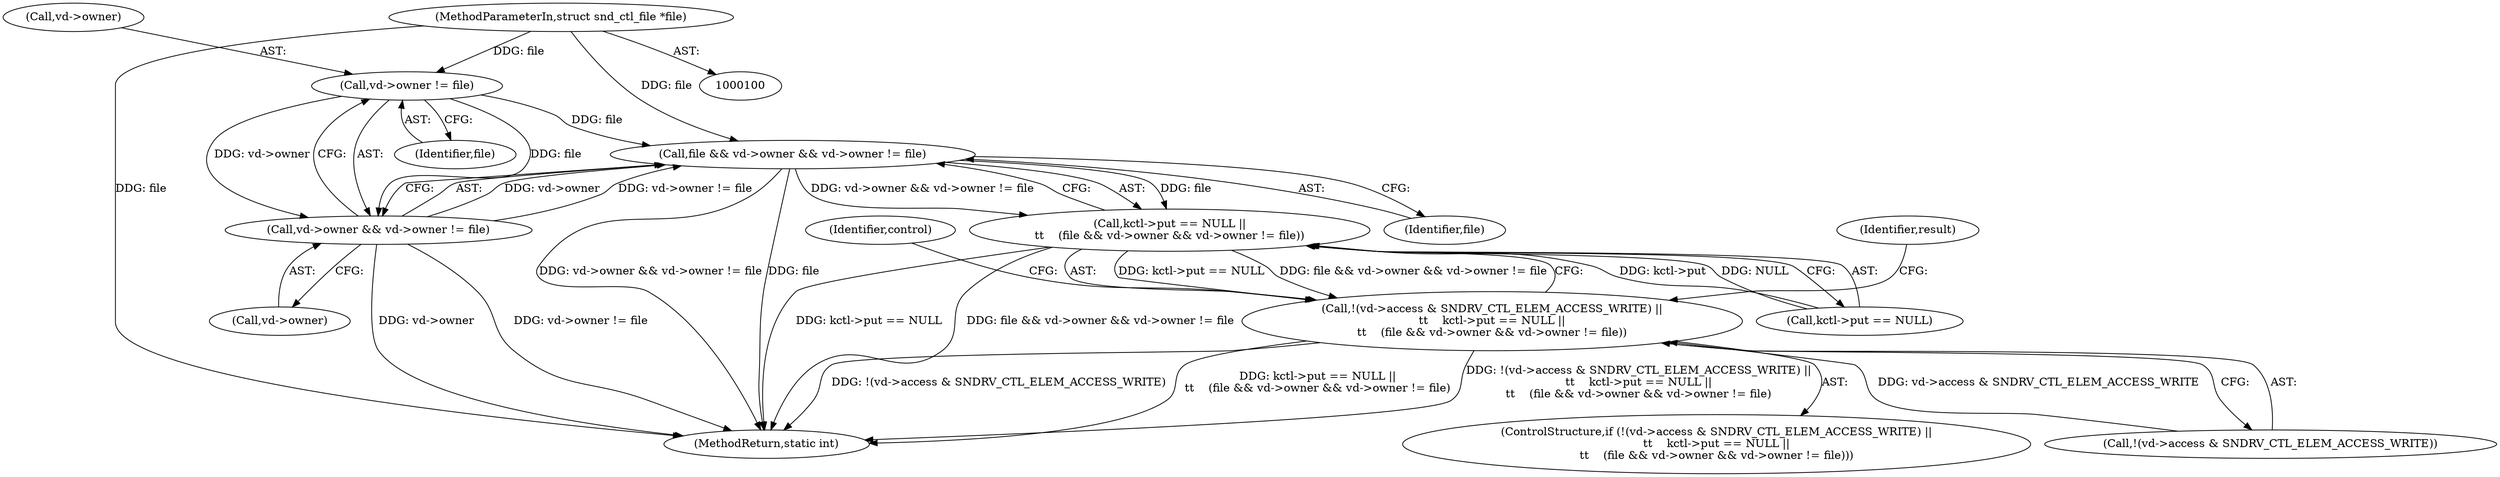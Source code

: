 digraph "0_linux_fd9f26e4eca5d08a27d12c0933fceef76ed9663d_0@pointer" {
"1000169" [label="(Call,vd->owner != file)"];
"1000102" [label="(MethodParameterIn,struct snd_ctl_file *file)"];
"1000163" [label="(Call,file && vd->owner && vd->owner != file)"];
"1000157" [label="(Call,kctl->put == NULL ||\n\t\t    (file && vd->owner && vd->owner != file))"];
"1000150" [label="(Call,!(vd->access & SNDRV_CTL_ELEM_ACCESS_WRITE) ||\n\t\t    kctl->put == NULL ||\n\t\t    (file && vd->owner && vd->owner != file))"];
"1000165" [label="(Call,vd->owner && vd->owner != file)"];
"1000157" [label="(Call,kctl->put == NULL ||\n\t\t    (file && vd->owner && vd->owner != file))"];
"1000176" [label="(Identifier,result)"];
"1000150" [label="(Call,!(vd->access & SNDRV_CTL_ELEM_ACCESS_WRITE) ||\n\t\t    kctl->put == NULL ||\n\t\t    (file && vd->owner && vd->owner != file))"];
"1000223" [label="(MethodReturn,static int)"];
"1000149" [label="(ControlStructure,if (!(vd->access & SNDRV_CTL_ELEM_ACCESS_WRITE) ||\n\t\t    kctl->put == NULL ||\n\t\t    (file && vd->owner && vd->owner != file)))"];
"1000151" [label="(Call,!(vd->access & SNDRV_CTL_ELEM_ACCESS_WRITE))"];
"1000184" [label="(Identifier,control)"];
"1000166" [label="(Call,vd->owner)"];
"1000164" [label="(Identifier,file)"];
"1000102" [label="(MethodParameterIn,struct snd_ctl_file *file)"];
"1000169" [label="(Call,vd->owner != file)"];
"1000158" [label="(Call,kctl->put == NULL)"];
"1000163" [label="(Call,file && vd->owner && vd->owner != file)"];
"1000173" [label="(Identifier,file)"];
"1000165" [label="(Call,vd->owner && vd->owner != file)"];
"1000170" [label="(Call,vd->owner)"];
"1000169" -> "1000165"  [label="AST: "];
"1000169" -> "1000173"  [label="CFG: "];
"1000170" -> "1000169"  [label="AST: "];
"1000173" -> "1000169"  [label="AST: "];
"1000165" -> "1000169"  [label="CFG: "];
"1000169" -> "1000163"  [label="DDG: file"];
"1000169" -> "1000165"  [label="DDG: vd->owner"];
"1000169" -> "1000165"  [label="DDG: file"];
"1000102" -> "1000169"  [label="DDG: file"];
"1000102" -> "1000100"  [label="AST: "];
"1000102" -> "1000223"  [label="DDG: file"];
"1000102" -> "1000163"  [label="DDG: file"];
"1000163" -> "1000157"  [label="AST: "];
"1000163" -> "1000164"  [label="CFG: "];
"1000163" -> "1000165"  [label="CFG: "];
"1000164" -> "1000163"  [label="AST: "];
"1000165" -> "1000163"  [label="AST: "];
"1000157" -> "1000163"  [label="CFG: "];
"1000163" -> "1000223"  [label="DDG: file"];
"1000163" -> "1000223"  [label="DDG: vd->owner && vd->owner != file"];
"1000163" -> "1000157"  [label="DDG: file"];
"1000163" -> "1000157"  [label="DDG: vd->owner && vd->owner != file"];
"1000165" -> "1000163"  [label="DDG: vd->owner"];
"1000165" -> "1000163"  [label="DDG: vd->owner != file"];
"1000157" -> "1000150"  [label="AST: "];
"1000157" -> "1000158"  [label="CFG: "];
"1000158" -> "1000157"  [label="AST: "];
"1000150" -> "1000157"  [label="CFG: "];
"1000157" -> "1000223"  [label="DDG: kctl->put == NULL"];
"1000157" -> "1000223"  [label="DDG: file && vd->owner && vd->owner != file"];
"1000157" -> "1000150"  [label="DDG: kctl->put == NULL"];
"1000157" -> "1000150"  [label="DDG: file && vd->owner && vd->owner != file"];
"1000158" -> "1000157"  [label="DDG: kctl->put"];
"1000158" -> "1000157"  [label="DDG: NULL"];
"1000150" -> "1000149"  [label="AST: "];
"1000150" -> "1000151"  [label="CFG: "];
"1000151" -> "1000150"  [label="AST: "];
"1000176" -> "1000150"  [label="CFG: "];
"1000184" -> "1000150"  [label="CFG: "];
"1000150" -> "1000223"  [label="DDG: !(vd->access & SNDRV_CTL_ELEM_ACCESS_WRITE)"];
"1000150" -> "1000223"  [label="DDG: kctl->put == NULL ||\n\t\t    (file && vd->owner && vd->owner != file)"];
"1000150" -> "1000223"  [label="DDG: !(vd->access & SNDRV_CTL_ELEM_ACCESS_WRITE) ||\n\t\t    kctl->put == NULL ||\n\t\t    (file && vd->owner && vd->owner != file)"];
"1000151" -> "1000150"  [label="DDG: vd->access & SNDRV_CTL_ELEM_ACCESS_WRITE"];
"1000165" -> "1000166"  [label="CFG: "];
"1000166" -> "1000165"  [label="AST: "];
"1000165" -> "1000223"  [label="DDG: vd->owner != file"];
"1000165" -> "1000223"  [label="DDG: vd->owner"];
}
